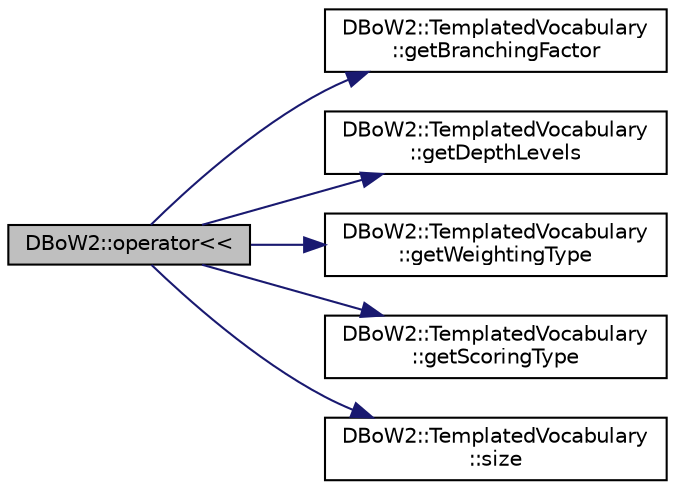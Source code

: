 digraph "DBoW2::operator&lt;&lt;"
{
  edge [fontname="Helvetica",fontsize="10",labelfontname="Helvetica",labelfontsize="10"];
  node [fontname="Helvetica",fontsize="10",shape=record];
  rankdir="LR";
  Node4 [label="DBoW2::operator\<\<",height=0.2,width=0.4,color="black", fillcolor="grey75", style="filled", fontcolor="black"];
  Node4 -> Node5 [color="midnightblue",fontsize="10",style="solid",fontname="Helvetica"];
  Node5 [label="DBoW2::TemplatedVocabulary\l::getBranchingFactor",height=0.2,width=0.4,color="black", fillcolor="white", style="filled",URL="$class_d_bo_w2_1_1_templated_vocabulary.html#a027d367760c39de816bee5ff0d969837"];
  Node4 -> Node6 [color="midnightblue",fontsize="10",style="solid",fontname="Helvetica"];
  Node6 [label="DBoW2::TemplatedVocabulary\l::getDepthLevels",height=0.2,width=0.4,color="black", fillcolor="white", style="filled",URL="$class_d_bo_w2_1_1_templated_vocabulary.html#a5a7d1b3ad0c705705d516a9a144e3f38"];
  Node4 -> Node7 [color="midnightblue",fontsize="10",style="solid",fontname="Helvetica"];
  Node7 [label="DBoW2::TemplatedVocabulary\l::getWeightingType",height=0.2,width=0.4,color="black", fillcolor="white", style="filled",URL="$class_d_bo_w2_1_1_templated_vocabulary.html#aadb9343da87e0f00ed3da401c59132b2"];
  Node4 -> Node8 [color="midnightblue",fontsize="10",style="solid",fontname="Helvetica"];
  Node8 [label="DBoW2::TemplatedVocabulary\l::getScoringType",height=0.2,width=0.4,color="black", fillcolor="white", style="filled",URL="$class_d_bo_w2_1_1_templated_vocabulary.html#ad830e1e3e547e5d9d45971662afca3d5"];
  Node4 -> Node9 [color="midnightblue",fontsize="10",style="solid",fontname="Helvetica"];
  Node9 [label="DBoW2::TemplatedVocabulary\l::size",height=0.2,width=0.4,color="black", fillcolor="white", style="filled",URL="$class_d_bo_w2_1_1_templated_vocabulary.html#a8baad280d6daf74ee43d7cd911363137"];
}
